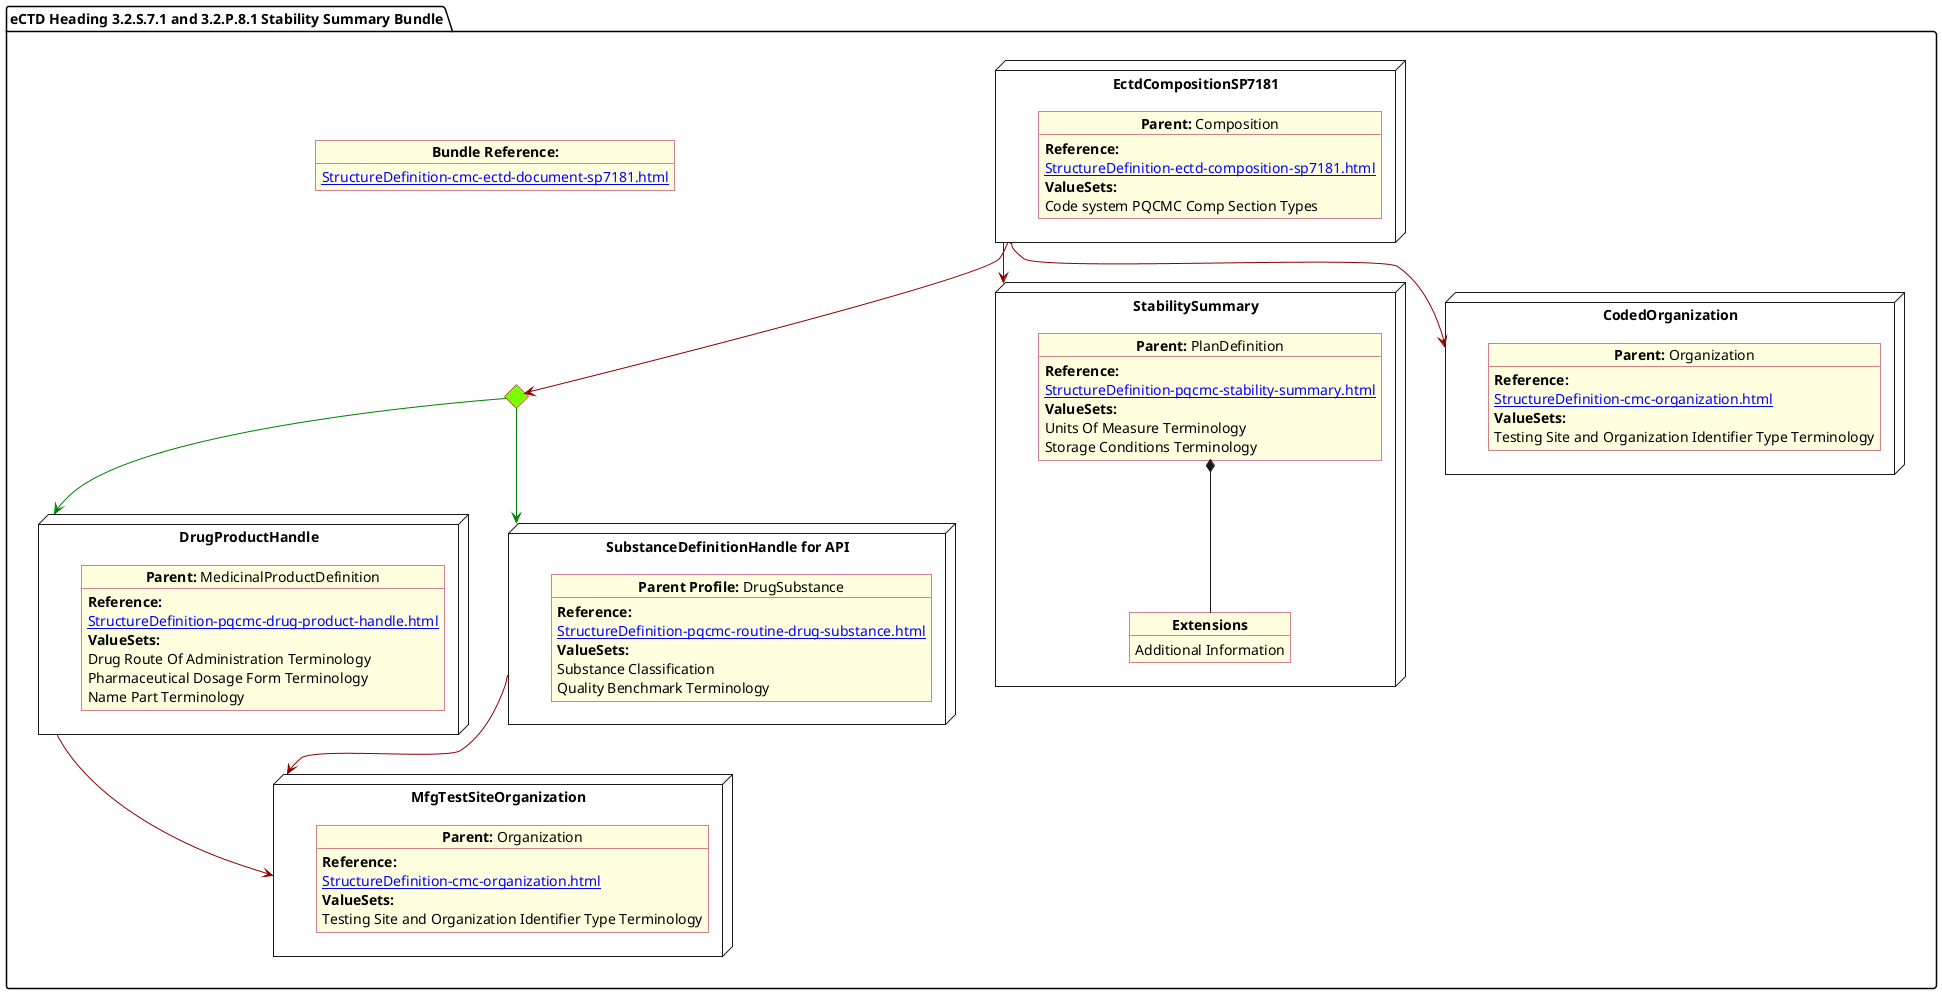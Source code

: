 @startuml StabilitySummary
allowmixing
'Mixed model of use case and object
skinparam svgDimensionStyle false
skinparam ObjectBackgroundColor LightYellow
skinparam ObjectBorderColor #A80036
skinparam activityDiamondBorderColor #A80036
skinparam activityDiamondBackgroundColor lawnGreen
skinparam ClassBorderThickness 4

package "eCTD Heading 3.2.S.7.1 and 3.2.P.8.1 Stability Summary Bundle" as NODES {
      object "**Bundle Reference:**" as objbun {
            [[StructureDefinition-cmc-ectd-document-sp7181.html]]
      }

      node "DrugProductHandle" as NN {

            object "**Parent:** MedicinalProductDefinition" as obj3 {
                  **Reference:**
                  [[StructureDefinition-pqcmc-drug-product-handle.html]]
                  **ValueSets:**
                  Drug Route Of Administration Terminology
                  Pharmaceutical Dosage Form Terminology
                  Name Part Terminology
            }
      }
      diamond CH

      node "SubstanceDefinitionHandle for API" as NNS {

            object "**Parent Profile:** DrugSubstance" as obj4 {
                  **Reference:**
                  [[StructureDefinition-pqcmc-routine-drug-substance.html]]
                  **ValueSets:**
                  Substance Classification
                  Quality Benchmark Terminology
            }
      }

      node "MfgTestSiteOrganization" as NMFG {

            object "**Parent:** Organization" as objDP {
                  **Reference:**
                  [[StructureDefinition-cmc-organization.html]]
                  **ValueSets:**
                  Testing Site and Organization Identifier Type Terminology
            }
      }

      node "StabilitySummary" as NMain {

            object "**Parent:** PlanDefinition" as objMain {
                  **Reference:**
                  [[StructureDefinition-pqcmc-stability-summary.html]]
                  **ValueSets:**
                  Units Of Measure Terminology
                  Storage Conditions Terminology
            }

            object "**Extensions**" as objExs2 {
                  Additional Information
            }

            objMain *-- objExs2
      }

      node "EctdCompositionSP7181" as N1 {

            object "**Parent:** Composition" as obj1 {
                  **Reference:**
                  [[StructureDefinition-ectd-composition-sp7181.html]]
                  **ValueSets:**
                  Code system PQCMC Comp Section Types
            }
      }
      node "CodedOrganization" as NSO {

            object "**Parent:** Organization" as objAu {
                  **Reference:**
                  [[StructureDefinition-cmc-organization.html]]
                  **ValueSets:**
                  Testing Site and Organization Identifier Type Terminology
            }
      }

      CH -[#green]-> NN
      CH -[#green]-> NNS
      N1 -[#darkred]-> CH
      N1 -[#darkred]-> NSO
      NN -[#darkred]-> NMFG
      NNS -[#darkred]-> NMFG
      N1 -[#darkred]-> NMain


}
@enduml